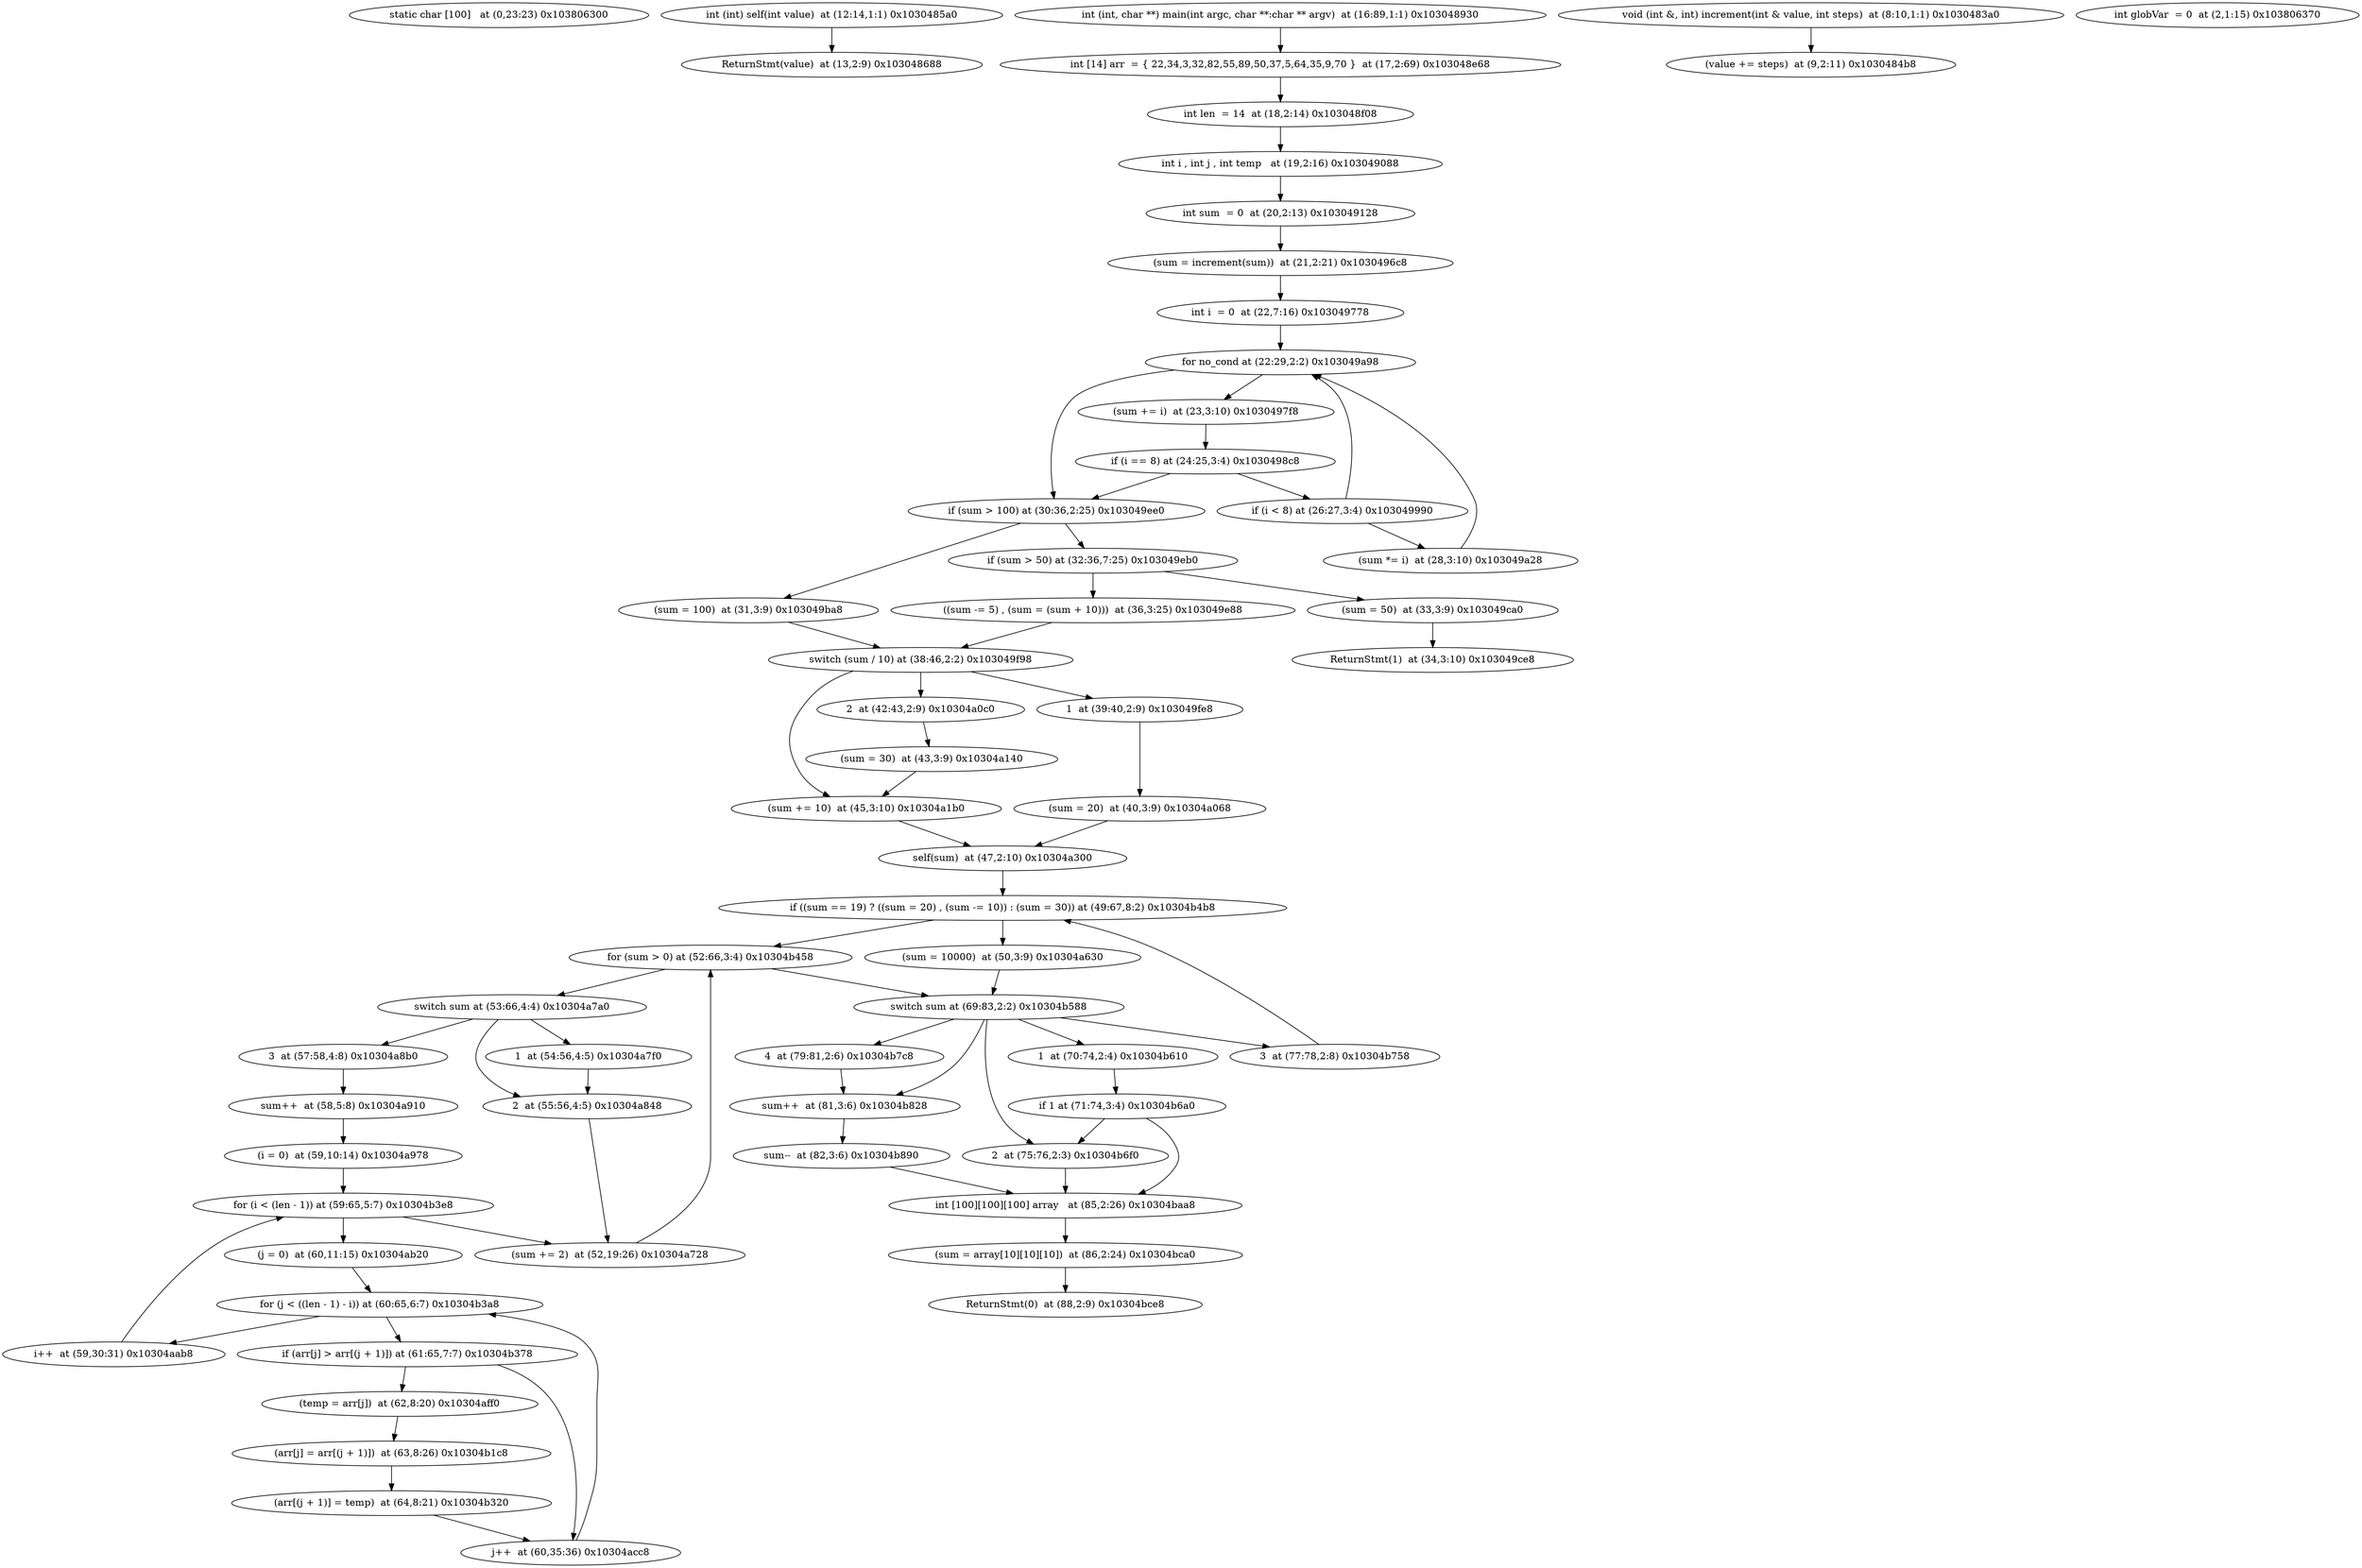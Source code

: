 digraph {
"static char [100]   at (0,23:23) 0x103806300"
"int (int) self(int value)  at (12:14,1:1) 0x1030485a0" -> "ReturnStmt(value)  at (13,2:9) 0x103048688"
"ReturnStmt(value)  at (13,2:9) 0x103048688"
"int (int, char **) main(int argc, char **:char ** argv)  at (16:89,1:1) 0x103048930" -> "int [14] arr  = { 22,34,3,32,82,55,89,50,37,5,64,35,9,70 }  at (17,2:69) 0x103048e68"
"int [14] arr  = { 22,34,3,32,82,55,89,50,37,5,64,35,9,70 }  at (17,2:69) 0x103048e68" -> "int len  = 14  at (18,2:14) 0x103048f08"
"int len  = 14  at (18,2:14) 0x103048f08" -> "int i , int j , int temp   at (19,2:16) 0x103049088"
"int i , int j , int temp   at (19,2:16) 0x103049088" -> "int sum  = 0  at (20,2:13) 0x103049128"
"int sum  = 0  at (20,2:13) 0x103049128" -> "(sum = increment(sum))  at (21,2:21) 0x1030496c8"
"(sum = increment(sum))  at (21,2:21) 0x1030496c8" -> "int i  = 0  at (22,7:16) 0x103049778"
"int i  = 0  at (22,7:16) 0x103049778" -> "for no_cond at (22:29,2:2) 0x103049a98"
"for no_cond at (22:29,2:2) 0x103049a98" -> "if (sum > 100) at (30:36,2:25) 0x103049ee0"
"for no_cond at (22:29,2:2) 0x103049a98" -> "(sum += i)  at (23,3:10) 0x1030497f8"
"if (sum > 100) at (30:36,2:25) 0x103049ee0" -> "(sum = 100)  at (31,3:9) 0x103049ba8"
"if (sum > 100) at (30:36,2:25) 0x103049ee0" -> "if (sum > 50) at (32:36,7:25) 0x103049eb0"
"(sum = 100)  at (31,3:9) 0x103049ba8" -> "switch (sum / 10) at (38:46,2:2) 0x103049f98"
"switch (sum / 10) at (38:46,2:2) 0x103049f98" -> "1  at (39:40,2:9) 0x103049fe8"
"switch (sum / 10) at (38:46,2:2) 0x103049f98" -> "(sum += 10)  at (45,3:10) 0x10304a1b0"
"switch (sum / 10) at (38:46,2:2) 0x103049f98" -> "2  at (42:43,2:9) 0x10304a0c0"
"1  at (39:40,2:9) 0x103049fe8" -> "(sum = 20)  at (40,3:9) 0x10304a068"
"(sum = 20)  at (40,3:9) 0x10304a068" -> "self(sum)  at (47,2:10) 0x10304a300"
"self(sum)  at (47,2:10) 0x10304a300" -> "if ((sum == 19) ? ((sum = 20) , (sum -= 10)) : (sum = 30)) at (49:67,8:2) 0x10304b4b8"
"if ((sum == 19) ? ((sum = 20) , (sum -= 10)) : (sum = 30)) at (49:67,8:2) 0x10304b4b8" -> "for (sum > 0) at (52:66,3:4) 0x10304b458"
"if ((sum == 19) ? ((sum = 20) , (sum -= 10)) : (sum = 30)) at (49:67,8:2) 0x10304b4b8" -> "(sum = 10000)  at (50,3:9) 0x10304a630"
"for (sum > 0) at (52:66,3:4) 0x10304b458" -> "switch sum at (53:66,4:4) 0x10304a7a0"
"for (sum > 0) at (52:66,3:4) 0x10304b458" -> "switch sum at (69:83,2:2) 0x10304b588"
"switch sum at (53:66,4:4) 0x10304a7a0" -> "3  at (57:58,4:8) 0x10304a8b0"
"switch sum at (53:66,4:4) 0x10304a7a0" -> "2  at (55:56,4:5) 0x10304a848"
"switch sum at (53:66,4:4) 0x10304a7a0" -> "1  at (54:56,4:5) 0x10304a7f0"
"3  at (57:58,4:8) 0x10304a8b0" -> "sum++  at (58,5:8) 0x10304a910"
"sum++  at (58,5:8) 0x10304a910" -> "(i = 0)  at (59,10:14) 0x10304a978"
"(i = 0)  at (59,10:14) 0x10304a978" -> "for (i < (len - 1)) at (59:65,5:7) 0x10304b3e8"
"for (i < (len - 1)) at (59:65,5:7) 0x10304b3e8" -> "(j = 0)  at (60,11:15) 0x10304ab20"
"for (i < (len - 1)) at (59:65,5:7) 0x10304b3e8" -> "(sum += 2)  at (52,19:26) 0x10304a728"
"(j = 0)  at (60,11:15) 0x10304ab20" -> "for (j < ((len - 1) - i)) at (60:65,6:7) 0x10304b3a8"
"for (j < ((len - 1) - i)) at (60:65,6:7) 0x10304b3a8" -> "i++  at (59,30:31) 0x10304aab8"
"for (j < ((len - 1) - i)) at (60:65,6:7) 0x10304b3a8" -> "if (arr[j] > arr[(j + 1)]) at (61:65,7:7) 0x10304b378"
"i++  at (59,30:31) 0x10304aab8" -> "for (i < (len - 1)) at (59:65,5:7) 0x10304b3e8"
"if (arr[j] > arr[(j + 1)]) at (61:65,7:7) 0x10304b378" -> "j++  at (60,35:36) 0x10304acc8"
"if (arr[j] > arr[(j + 1)]) at (61:65,7:7) 0x10304b378" -> "(temp = arr[j])  at (62,8:20) 0x10304aff0"
"j++  at (60,35:36) 0x10304acc8" -> "for (j < ((len - 1) - i)) at (60:65,6:7) 0x10304b3a8"
"(temp = arr[j])  at (62,8:20) 0x10304aff0" -> "(arr[j] = arr[(j + 1)])  at (63,8:26) 0x10304b1c8"
"(arr[j] = arr[(j + 1)])  at (63,8:26) 0x10304b1c8" -> "(arr[(j + 1)] = temp)  at (64,8:21) 0x10304b320"
"(arr[(j + 1)] = temp)  at (64,8:21) 0x10304b320" -> "j++  at (60,35:36) 0x10304acc8"
"(sum += 2)  at (52,19:26) 0x10304a728" -> "for (sum > 0) at (52:66,3:4) 0x10304b458"
"2  at (55:56,4:5) 0x10304a848" -> "(sum += 2)  at (52,19:26) 0x10304a728"
"1  at (54:56,4:5) 0x10304a7f0" -> "2  at (55:56,4:5) 0x10304a848"
"switch sum at (69:83,2:2) 0x10304b588" -> "2  at (75:76,2:3) 0x10304b6f0"
"switch sum at (69:83,2:2) 0x10304b588" -> "4  at (79:81,2:6) 0x10304b7c8"
"switch sum at (69:83,2:2) 0x10304b588" -> "3  at (77:78,2:8) 0x10304b758"
"switch sum at (69:83,2:2) 0x10304b588" -> "sum++  at (81,3:6) 0x10304b828"
"switch sum at (69:83,2:2) 0x10304b588" -> "1  at (70:74,2:4) 0x10304b610"
"2  at (75:76,2:3) 0x10304b6f0" -> "int [100][100][100] array   at (85,2:26) 0x10304baa8"
"int [100][100][100] array   at (85,2:26) 0x10304baa8" -> "(sum = array[10][10][10])  at (86,2:24) 0x10304bca0"
"(sum = array[10][10][10])  at (86,2:24) 0x10304bca0" -> "ReturnStmt(0)  at (88,2:9) 0x10304bce8"
"ReturnStmt(0)  at (88,2:9) 0x10304bce8"
"4  at (79:81,2:6) 0x10304b7c8" -> "sum++  at (81,3:6) 0x10304b828"
"sum++  at (81,3:6) 0x10304b828" -> "sum--  at (82,3:6) 0x10304b890"
"sum--  at (82,3:6) 0x10304b890" -> "int [100][100][100] array   at (85,2:26) 0x10304baa8"
"3  at (77:78,2:8) 0x10304b758" -> "if ((sum == 19) ? ((sum = 20) , (sum -= 10)) : (sum = 30)) at (49:67,8:2) 0x10304b4b8"
"1  at (70:74,2:4) 0x10304b610" -> "if 1 at (71:74,3:4) 0x10304b6a0"
"if 1 at (71:74,3:4) 0x10304b6a0" -> "2  at (75:76,2:3) 0x10304b6f0"
"if 1 at (71:74,3:4) 0x10304b6a0" -> "int [100][100][100] array   at (85,2:26) 0x10304baa8"
"(sum = 10000)  at (50,3:9) 0x10304a630" -> "switch sum at (69:83,2:2) 0x10304b588"
"(sum += 10)  at (45,3:10) 0x10304a1b0" -> "self(sum)  at (47,2:10) 0x10304a300"
"2  at (42:43,2:9) 0x10304a0c0" -> "(sum = 30)  at (43,3:9) 0x10304a140"
"(sum = 30)  at (43,3:9) 0x10304a140" -> "(sum += 10)  at (45,3:10) 0x10304a1b0"
"if (sum > 50) at (32:36,7:25) 0x103049eb0" -> "((sum -= 5) , (sum = (sum + 10)))  at (36,3:25) 0x103049e88"
"if (sum > 50) at (32:36,7:25) 0x103049eb0" -> "(sum = 50)  at (33,3:9) 0x103049ca0"
"((sum -= 5) , (sum = (sum + 10)))  at (36,3:25) 0x103049e88" -> "switch (sum / 10) at (38:46,2:2) 0x103049f98"
"(sum = 50)  at (33,3:9) 0x103049ca0" -> "ReturnStmt(1)  at (34,3:10) 0x103049ce8"
"ReturnStmt(1)  at (34,3:10) 0x103049ce8"
"(sum += i)  at (23,3:10) 0x1030497f8" -> "if (i == 8) at (24:25,3:4) 0x1030498c8"
"if (i == 8) at (24:25,3:4) 0x1030498c8" -> "if (sum > 100) at (30:36,2:25) 0x103049ee0"
"if (i == 8) at (24:25,3:4) 0x1030498c8" -> "if (i < 8) at (26:27,3:4) 0x103049990"
"if (i < 8) at (26:27,3:4) 0x103049990" -> "for no_cond at (22:29,2:2) 0x103049a98"
"if (i < 8) at (26:27,3:4) 0x103049990" -> "(sum *= i)  at (28,3:10) 0x103049a28"
"(sum *= i)  at (28,3:10) 0x103049a28" -> "for no_cond at (22:29,2:2) 0x103049a98"
"void (int &, int) increment(int & value, int steps)  at (8:10,1:1) 0x1030483a0" -> "(value += steps)  at (9,2:11) 0x1030484b8"
"(value += steps)  at (9,2:11) 0x1030484b8"
"int globVar  = 0  at (2,1:15) 0x103806370"
}